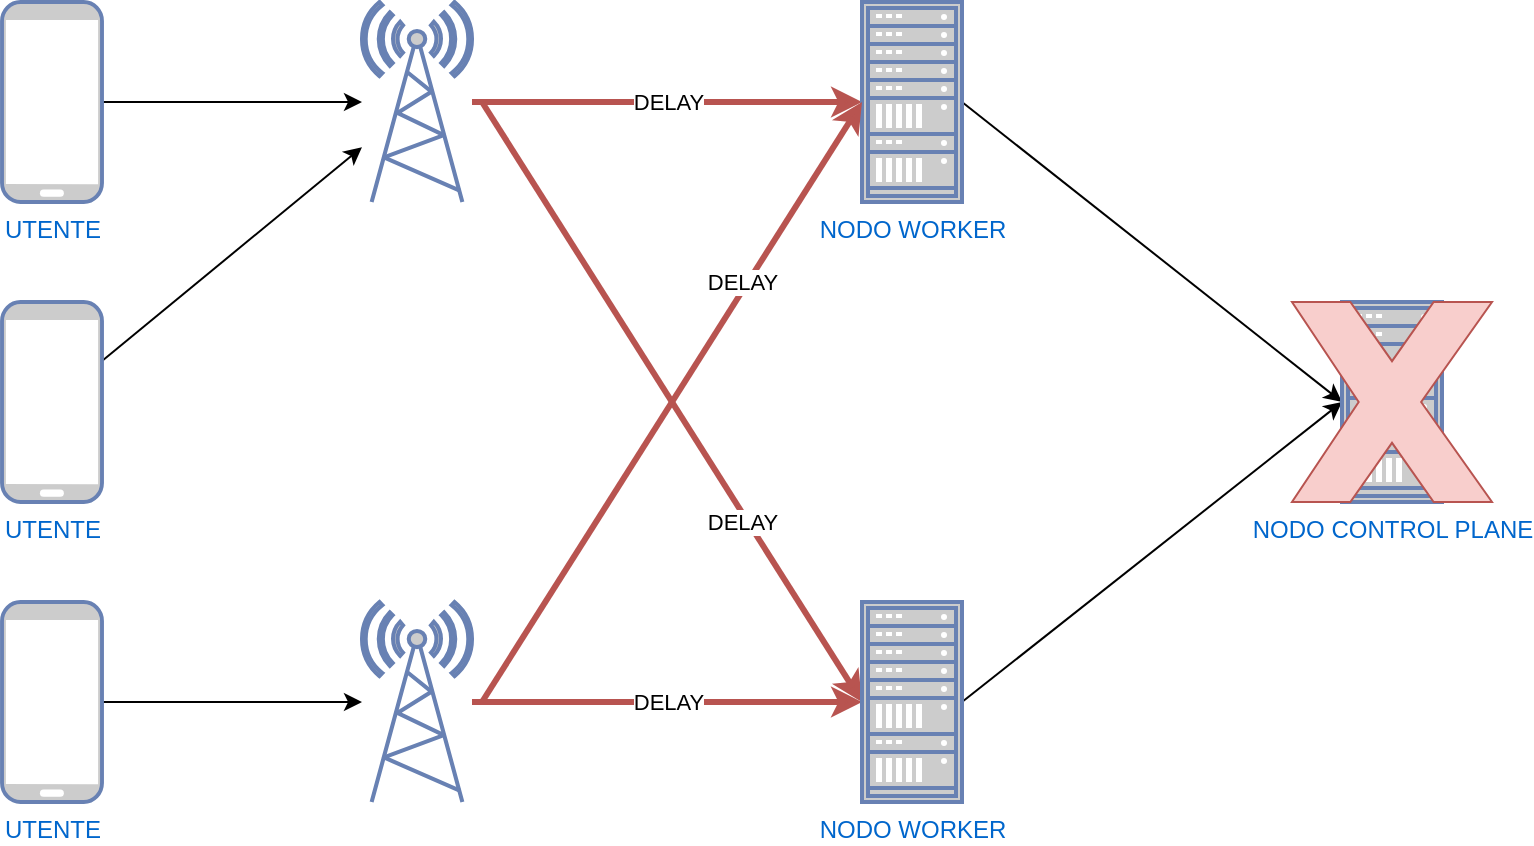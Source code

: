 <mxfile version="20.7.4" type="device"><diagram name="Page-1" id="d66fe2ae-3e9f-cf2f-6d29-e24063ad5d60"><mxGraphModel dx="2534" dy="1613" grid="1" gridSize="10" guides="1" tooltips="1" connect="1" arrows="1" fold="1" page="1" pageScale="1" pageWidth="1100" pageHeight="850" background="none" math="0" shadow="0"><root><mxCell id="0"/><mxCell id="1" parent="0"/><mxCell id="i6YwtUnQKHBLyYmnIK1T-20" value="DELAY" style="edgeStyle=orthogonalEdgeStyle;rounded=0;orthogonalLoop=1;jettySize=auto;html=1;entryX=0;entryY=0.5;entryDx=0;entryDy=0;entryPerimeter=0;strokeWidth=3;fillColor=#f8cecc;strokeColor=#b85450;" parent="1" source="i6YwtUnQKHBLyYmnIK1T-14" target="i6YwtUnQKHBLyYmnIK1T-18" edge="1"><mxGeometry relative="1" as="geometry"/></mxCell><mxCell id="HWIHHWXbk4KBUpeE7iqn-2" value="DELAY" style="rounded=0;orthogonalLoop=1;jettySize=auto;html=1;entryX=0;entryY=0.5;entryDx=0;entryDy=0;entryPerimeter=0;fillColor=#f8cecc;strokeColor=#b85450;strokeWidth=3;" parent="1" target="i6YwtUnQKHBLyYmnIK1T-28" edge="1"><mxGeometry x="0.391" y="-3" relative="1" as="geometry"><mxPoint x="-800" y="-750" as="sourcePoint"/><mxPoint as="offset"/></mxGeometry></mxCell><mxCell id="i6YwtUnQKHBLyYmnIK1T-14" value="" style="fontColor=#0066CC;verticalAlign=top;verticalLabelPosition=bottom;labelPosition=center;align=center;html=1;outlineConnect=0;fillColor=#CCCCCC;strokeColor=#6881B3;gradientColor=none;gradientDirection=north;strokeWidth=2;shape=mxgraph.networks.radio_tower;" parent="1" vertex="1"><mxGeometry x="-860" y="-800" width="55" height="100" as="geometry"/></mxCell><mxCell id="i6YwtUnQKHBLyYmnIK1T-19" style="rounded=0;orthogonalLoop=1;jettySize=auto;html=1;exitX=1;exitY=0.5;exitDx=0;exitDy=0;exitPerimeter=0;strokeWidth=1;" parent="1" source="i6YwtUnQKHBLyYmnIK1T-16" target="i6YwtUnQKHBLyYmnIK1T-14" edge="1"><mxGeometry relative="1" as="geometry"/></mxCell><mxCell id="i6YwtUnQKHBLyYmnIK1T-16" value="UTENTE" style="fontColor=#0066CC;verticalAlign=top;verticalLabelPosition=bottom;labelPosition=center;align=center;html=1;outlineConnect=0;fillColor=#CCCCCC;strokeColor=#6881B3;gradientColor=none;gradientDirection=north;strokeWidth=2;shape=mxgraph.networks.mobile;" parent="1" vertex="1"><mxGeometry x="-1040" y="-800" width="50" height="100" as="geometry"/></mxCell><mxCell id="i6YwtUnQKHBLyYmnIK1T-21" style="rounded=0;orthogonalLoop=1;jettySize=auto;html=1;strokeWidth=1;" parent="1" source="i6YwtUnQKHBLyYmnIK1T-17" target="i6YwtUnQKHBLyYmnIK1T-14" edge="1"><mxGeometry relative="1" as="geometry"/></mxCell><mxCell id="i6YwtUnQKHBLyYmnIK1T-17" value="UTENTE" style="fontColor=#0066CC;verticalAlign=top;verticalLabelPosition=bottom;labelPosition=center;align=center;html=1;outlineConnect=0;fillColor=#CCCCCC;strokeColor=#6881B3;gradientColor=none;gradientDirection=north;strokeWidth=2;shape=mxgraph.networks.mobile;" parent="1" vertex="1"><mxGeometry x="-1040" y="-650" width="50" height="100" as="geometry"/></mxCell><mxCell id="i6YwtUnQKHBLyYmnIK1T-30" style="rounded=0;orthogonalLoop=1;jettySize=auto;html=1;exitX=1;exitY=0.5;exitDx=0;exitDy=0;exitPerimeter=0;entryX=0;entryY=0.5;entryDx=0;entryDy=0;entryPerimeter=0;" parent="1" source="i6YwtUnQKHBLyYmnIK1T-18" target="i6YwtUnQKHBLyYmnIK1T-29" edge="1"><mxGeometry relative="1" as="geometry"/></mxCell><mxCell id="i6YwtUnQKHBLyYmnIK1T-18" value="NODO WORKER" style="fontColor=#0066CC;verticalAlign=top;verticalLabelPosition=bottom;labelPosition=center;align=center;html=1;outlineConnect=0;fillColor=#CCCCCC;strokeColor=#6881B3;gradientColor=none;gradientDirection=north;strokeWidth=2;shape=mxgraph.networks.rack;" parent="1" vertex="1"><mxGeometry x="-610" y="-800" width="50" height="100" as="geometry"/></mxCell><mxCell id="i6YwtUnQKHBLyYmnIK1T-22" value="DELAY" style="edgeStyle=orthogonalEdgeStyle;rounded=0;orthogonalLoop=1;jettySize=auto;html=1;entryX=0;entryY=0.5;entryDx=0;entryDy=0;entryPerimeter=0;strokeWidth=3;fillColor=#f8cecc;strokeColor=#b85450;" parent="1" source="i6YwtUnQKHBLyYmnIK1T-23" target="i6YwtUnQKHBLyYmnIK1T-28" edge="1"><mxGeometry relative="1" as="geometry"/></mxCell><mxCell id="HWIHHWXbk4KBUpeE7iqn-1" value="DELAY" style="rounded=0;orthogonalLoop=1;jettySize=auto;html=1;entryX=0;entryY=0.5;entryDx=0;entryDy=0;entryPerimeter=0;strokeWidth=3;fillColor=#f8cecc;strokeColor=#b85450;" parent="1" target="i6YwtUnQKHBLyYmnIK1T-18" edge="1"><mxGeometry x="0.391" y="3" relative="1" as="geometry"><mxPoint x="-800" y="-450" as="sourcePoint"/><mxPoint as="offset"/></mxGeometry></mxCell><mxCell id="i6YwtUnQKHBLyYmnIK1T-23" value="" style="fontColor=#0066CC;verticalAlign=top;verticalLabelPosition=bottom;labelPosition=center;align=center;html=1;outlineConnect=0;fillColor=#CCCCCC;strokeColor=#6881B3;gradientColor=none;gradientDirection=north;strokeWidth=2;shape=mxgraph.networks.radio_tower;" parent="1" vertex="1"><mxGeometry x="-860" y="-500" width="55" height="100" as="geometry"/></mxCell><mxCell id="i6YwtUnQKHBLyYmnIK1T-24" style="rounded=0;orthogonalLoop=1;jettySize=auto;html=1;exitX=1;exitY=0.5;exitDx=0;exitDy=0;exitPerimeter=0;" parent="1" source="i6YwtUnQKHBLyYmnIK1T-25" target="i6YwtUnQKHBLyYmnIK1T-23" edge="1"><mxGeometry relative="1" as="geometry"/></mxCell><mxCell id="i6YwtUnQKHBLyYmnIK1T-25" value="UTENTE" style="fontColor=#0066CC;verticalAlign=top;verticalLabelPosition=bottom;labelPosition=center;align=center;html=1;outlineConnect=0;fillColor=#CCCCCC;strokeColor=#6881B3;gradientColor=none;gradientDirection=north;strokeWidth=2;shape=mxgraph.networks.mobile;" parent="1" vertex="1"><mxGeometry x="-1040" y="-500" width="50" height="100" as="geometry"/></mxCell><mxCell id="i6YwtUnQKHBLyYmnIK1T-32" style="rounded=0;orthogonalLoop=1;jettySize=auto;html=1;exitX=1;exitY=0.5;exitDx=0;exitDy=0;exitPerimeter=0;entryX=0;entryY=0.5;entryDx=0;entryDy=0;entryPerimeter=0;" parent="1" source="i6YwtUnQKHBLyYmnIK1T-28" target="i6YwtUnQKHBLyYmnIK1T-29" edge="1"><mxGeometry relative="1" as="geometry"><mxPoint x="-430" y="-600" as="targetPoint"/></mxGeometry></mxCell><mxCell id="i6YwtUnQKHBLyYmnIK1T-28" value="NODO WORKER" style="fontColor=#0066CC;verticalAlign=top;verticalLabelPosition=bottom;labelPosition=center;align=center;html=1;outlineConnect=0;fillColor=#CCCCCC;strokeColor=#6881B3;gradientColor=none;gradientDirection=north;strokeWidth=2;shape=mxgraph.networks.rack;" parent="1" vertex="1"><mxGeometry x="-610" y="-500" width="50" height="100" as="geometry"/></mxCell><mxCell id="i6YwtUnQKHBLyYmnIK1T-29" value="NODO CONTROL PLANE" style="fontColor=#0066CC;verticalAlign=top;verticalLabelPosition=bottom;labelPosition=center;align=center;html=1;outlineConnect=0;fillColor=#CCCCCC;strokeColor=#6881B3;gradientColor=none;gradientDirection=north;strokeWidth=2;shape=mxgraph.networks.rack;" parent="1" vertex="1"><mxGeometry x="-370" y="-650" width="50" height="100" as="geometry"/></mxCell><mxCell id="JUwOudlQgzTjLXITouC8-3" value="" style="verticalLabelPosition=bottom;verticalAlign=top;html=1;shape=mxgraph.basic.x;fillColor=#f8cecc;strokeColor=#b85450;" vertex="1" parent="1"><mxGeometry x="-395" y="-650" width="100" height="100" as="geometry"/></mxCell></root></mxGraphModel></diagram></mxfile>